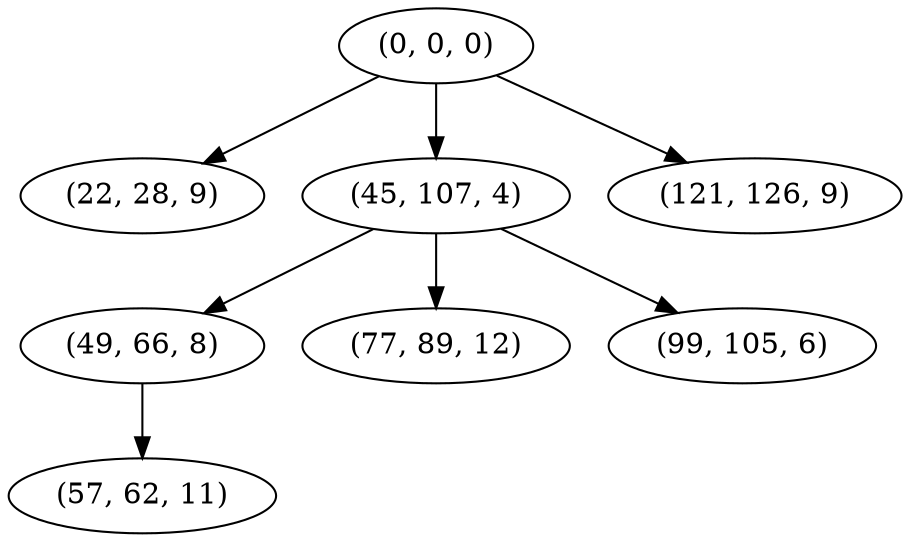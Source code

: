 digraph tree {
    "(0, 0, 0)";
    "(22, 28, 9)";
    "(45, 107, 4)";
    "(49, 66, 8)";
    "(57, 62, 11)";
    "(77, 89, 12)";
    "(99, 105, 6)";
    "(121, 126, 9)";
    "(0, 0, 0)" -> "(22, 28, 9)";
    "(0, 0, 0)" -> "(45, 107, 4)";
    "(0, 0, 0)" -> "(121, 126, 9)";
    "(45, 107, 4)" -> "(49, 66, 8)";
    "(45, 107, 4)" -> "(77, 89, 12)";
    "(45, 107, 4)" -> "(99, 105, 6)";
    "(49, 66, 8)" -> "(57, 62, 11)";
}
